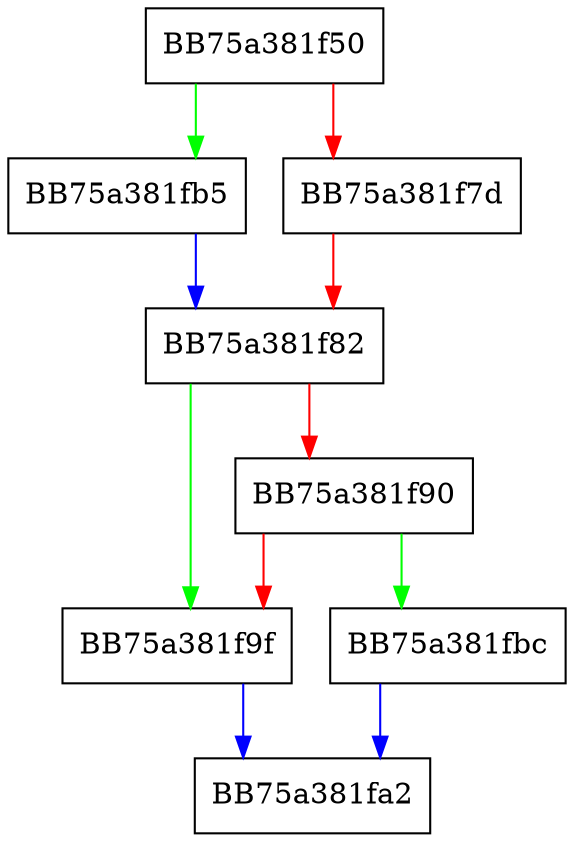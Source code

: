 digraph find_by_key {
  node [shape="box"];
  graph [splines=ortho];
  BB75a381f50 -> BB75a381fb5 [color="green"];
  BB75a381f50 -> BB75a381f7d [color="red"];
  BB75a381f7d -> BB75a381f82 [color="red"];
  BB75a381f82 -> BB75a381f9f [color="green"];
  BB75a381f82 -> BB75a381f90 [color="red"];
  BB75a381f90 -> BB75a381fbc [color="green"];
  BB75a381f90 -> BB75a381f9f [color="red"];
  BB75a381f9f -> BB75a381fa2 [color="blue"];
  BB75a381fb5 -> BB75a381f82 [color="blue"];
  BB75a381fbc -> BB75a381fa2 [color="blue"];
}